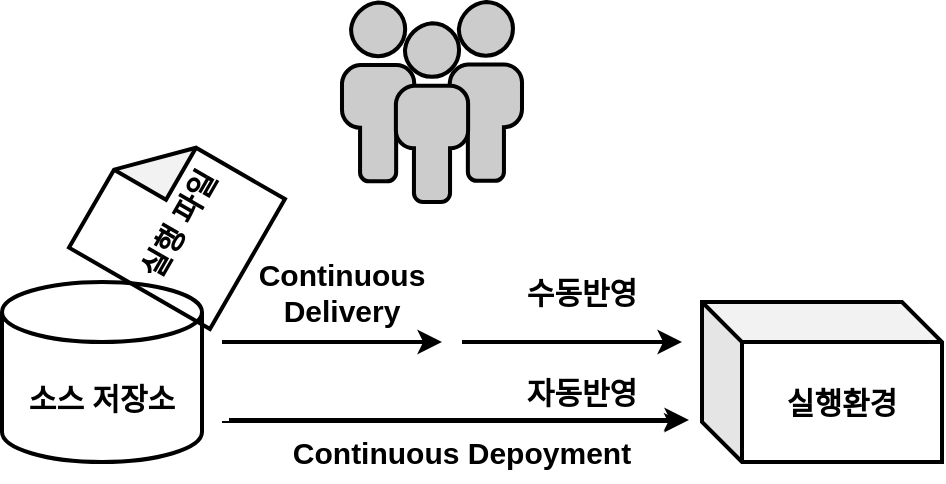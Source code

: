 <mxfile>
    <diagram id="5_I0rt5OjU4b4UhCQIWs" name="페이지-1">
        <mxGraphModel dx="1054" dy="617" grid="1" gridSize="10" guides="1" tooltips="1" connect="1" arrows="1" fold="1" page="1" pageScale="1" pageWidth="827" pageHeight="1169" math="0" shadow="0">
            <root>
                <mxCell id="0"/>
                <mxCell id="1" parent="0"/>
                <mxCell id="2" value="소스 저장소" style="shape=cylinder3;whiteSpace=wrap;html=1;boundedLbl=1;backgroundOutline=1;size=15;fillColor=none;fontStyle=1;fontSize=15;strokeWidth=2;" vertex="1" parent="1">
                    <mxGeometry x="70" y="220" width="100" height="90" as="geometry"/>
                </mxCell>
                <mxCell id="3" value="실행 파일" style="shape=note;whiteSpace=wrap;html=1;backgroundOutline=1;darkOpacity=0.05;fillColor=none;rotation=-60;fontStyle=1;fontSize=15;strokeWidth=2;" vertex="1" parent="1">
                    <mxGeometry x="120" y="150" width="75" height="81.34" as="geometry"/>
                </mxCell>
                <mxCell id="5" value="실행환경" style="shape=cube;whiteSpace=wrap;html=1;boundedLbl=1;backgroundOutline=1;darkOpacity=0.05;darkOpacity2=0.1;fontSize=15;fillColor=none;fontStyle=1;strokeWidth=2;" vertex="1" parent="1">
                    <mxGeometry x="420" y="230" width="120" height="80" as="geometry"/>
                </mxCell>
                <mxCell id="6" value="" style="endArrow=classic;html=1;fontSize=15;strokeWidth=2;" edge="1" parent="1">
                    <mxGeometry width="50" height="50" relative="1" as="geometry">
                        <mxPoint x="180" y="250" as="sourcePoint"/>
                        <mxPoint x="290" y="250" as="targetPoint"/>
                    </mxGeometry>
                </mxCell>
                <mxCell id="7" value="" style="endArrow=classic;html=1;fontSize=15;" edge="1" parent="1">
                    <mxGeometry width="50" height="50" relative="1" as="geometry">
                        <mxPoint x="180" y="290" as="sourcePoint"/>
                        <mxPoint x="410" y="290" as="targetPoint"/>
                    </mxGeometry>
                </mxCell>
                <mxCell id="9" value="Continuous Delivery" style="text;html=1;strokeColor=none;fillColor=none;align=center;verticalAlign=middle;whiteSpace=wrap;rounded=0;fontSize=15;fontStyle=1" vertex="1" parent="1">
                    <mxGeometry x="200" y="210" width="80" height="30" as="geometry"/>
                </mxCell>
                <mxCell id="10" value="Continuous Depoyment" style="text;html=1;strokeColor=none;fillColor=none;align=center;verticalAlign=middle;whiteSpace=wrap;rounded=0;fontSize=15;fontStyle=1" vertex="1" parent="1">
                    <mxGeometry x="210" y="290" width="180" height="30" as="geometry"/>
                </mxCell>
                <mxCell id="11" value="" style="endArrow=classic;html=1;fontSize=15;fontStyle=0;strokeWidth=2;" edge="1" parent="1">
                    <mxGeometry width="50" height="50" relative="1" as="geometry">
                        <mxPoint x="300" y="250" as="sourcePoint"/>
                        <mxPoint x="410" y="250" as="targetPoint"/>
                    </mxGeometry>
                </mxCell>
                <mxCell id="12" value="수동반영" style="text;html=1;strokeColor=none;fillColor=none;align=center;verticalAlign=middle;whiteSpace=wrap;rounded=0;fontSize=15;fontStyle=1" vertex="1" parent="1">
                    <mxGeometry x="320" y="210" width="80" height="30" as="geometry"/>
                </mxCell>
                <mxCell id="13" value="자동반영" style="text;html=1;strokeColor=none;fillColor=none;align=center;verticalAlign=middle;whiteSpace=wrap;rounded=0;fontSize=15;fontStyle=1" vertex="1" parent="1">
                    <mxGeometry x="320" y="260" width="80" height="30" as="geometry"/>
                </mxCell>
                <mxCell id="14" value="" style="endArrow=classic;html=1;fontSize=15;strokeWidth=2;" edge="1" parent="1">
                    <mxGeometry width="50" height="50" relative="1" as="geometry">
                        <mxPoint x="183.5" y="289" as="sourcePoint"/>
                        <mxPoint x="413.5" y="289" as="targetPoint"/>
                    </mxGeometry>
                </mxCell>
                <mxCell id="21" value="" style="fontColor=#0066CC;verticalAlign=top;verticalLabelPosition=bottom;labelPosition=center;align=center;html=1;outlineConnect=0;fillColor=#CCCCCC;strokeColor=#000000;gradientColor=none;gradientDirection=north;strokeWidth=2;shape=mxgraph.networks.users;" vertex="1" parent="1">
                    <mxGeometry x="240" y="80" width="90" height="100" as="geometry"/>
                </mxCell>
            </root>
        </mxGraphModel>
    </diagram>
</mxfile>